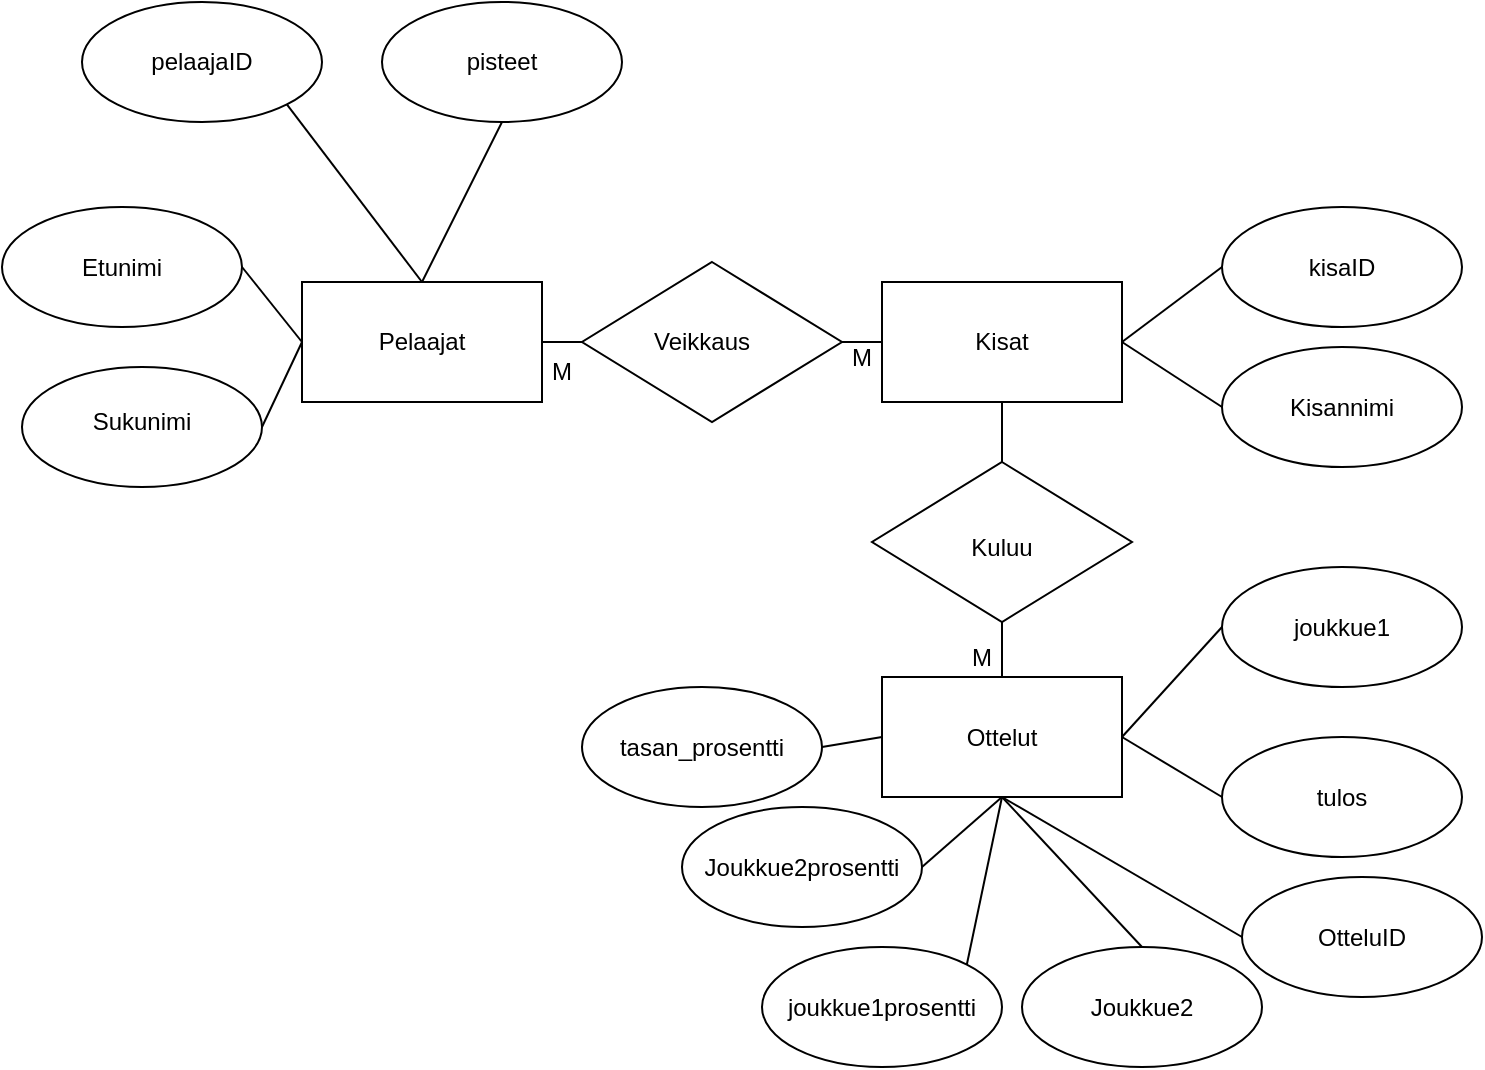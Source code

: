 <mxfile>
    <diagram id="_RTGqNRerQuPFqIfmM1y" name="Page-1">
        <mxGraphModel dx="992" dy="617" grid="1" gridSize="10" guides="1" tooltips="1" connect="1" arrows="1" fold="1" page="1" pageScale="1" pageWidth="827" pageHeight="1169" math="0" shadow="0">
            <root>
                <mxCell id="0"/>
                <mxCell id="1" parent="0"/>
                <mxCell id="YVTOUBuaeelvvUNHEdQm-3" value="" style="rounded=0;whiteSpace=wrap;html=1;" parent="1" vertex="1">
                    <mxGeometry x="500" y="150" width="120" height="60" as="geometry"/>
                </mxCell>
                <mxCell id="YVTOUBuaeelvvUNHEdQm-4" value="Kisat" style="text;html=1;strokeColor=none;fillColor=none;align=center;verticalAlign=middle;whiteSpace=wrap;rounded=0;" parent="1" vertex="1">
                    <mxGeometry x="530" y="165" width="60" height="30" as="geometry"/>
                </mxCell>
                <mxCell id="YVTOUBuaeelvvUNHEdQm-5" value="" style="rounded=0;whiteSpace=wrap;html=1;" parent="1" vertex="1">
                    <mxGeometry x="210" y="150" width="120" height="60" as="geometry"/>
                </mxCell>
                <mxCell id="YVTOUBuaeelvvUNHEdQm-6" value="Pelaajat" style="text;html=1;strokeColor=none;fillColor=none;align=center;verticalAlign=middle;whiteSpace=wrap;rounded=0;" parent="1" vertex="1">
                    <mxGeometry x="240" y="162.5" width="60" height="35" as="geometry"/>
                </mxCell>
                <mxCell id="YVTOUBuaeelvvUNHEdQm-7" value="" style="ellipse;whiteSpace=wrap;html=1;" parent="1" vertex="1">
                    <mxGeometry x="100" y="10" width="120" height="60" as="geometry"/>
                </mxCell>
                <mxCell id="YVTOUBuaeelvvUNHEdQm-8" value="pelaajaID" style="text;html=1;strokeColor=none;fillColor=none;align=center;verticalAlign=middle;whiteSpace=wrap;rounded=0;" parent="1" vertex="1">
                    <mxGeometry x="130" y="25" width="60" height="30" as="geometry"/>
                </mxCell>
                <mxCell id="YVTOUBuaeelvvUNHEdQm-9" value="" style="ellipse;whiteSpace=wrap;html=1;" parent="1" vertex="1">
                    <mxGeometry x="60" y="112.5" width="120" height="60" as="geometry"/>
                </mxCell>
                <mxCell id="YVTOUBuaeelvvUNHEdQm-10" value="Etunimi" style="text;html=1;strokeColor=none;fillColor=none;align=center;verticalAlign=middle;whiteSpace=wrap;rounded=0;" parent="1" vertex="1">
                    <mxGeometry x="90" y="127.5" width="60" height="30" as="geometry"/>
                </mxCell>
                <mxCell id="YVTOUBuaeelvvUNHEdQm-11" value="" style="ellipse;whiteSpace=wrap;html=1;" parent="1" vertex="1">
                    <mxGeometry x="70" y="192.5" width="120" height="60" as="geometry"/>
                </mxCell>
                <mxCell id="YVTOUBuaeelvvUNHEdQm-12" value="Sukunimi" style="text;html=1;strokeColor=none;fillColor=none;align=center;verticalAlign=middle;whiteSpace=wrap;rounded=0;" parent="1" vertex="1">
                    <mxGeometry x="100" y="207.5" width="60" height="25" as="geometry"/>
                </mxCell>
                <mxCell id="YVTOUBuaeelvvUNHEdQm-13" value="" style="ellipse;whiteSpace=wrap;html=1;" parent="1" vertex="1">
                    <mxGeometry x="670" y="112.5" width="120" height="60" as="geometry"/>
                </mxCell>
                <mxCell id="YVTOUBuaeelvvUNHEdQm-14" value="kisaID" style="text;html=1;strokeColor=none;fillColor=none;align=center;verticalAlign=middle;whiteSpace=wrap;rounded=0;" parent="1" vertex="1">
                    <mxGeometry x="700" y="127.5" width="60" height="30" as="geometry"/>
                </mxCell>
                <mxCell id="YVTOUBuaeelvvUNHEdQm-15" value="" style="rounded=0;whiteSpace=wrap;html=1;" parent="1" vertex="1">
                    <mxGeometry x="500" y="347.5" width="120" height="60" as="geometry"/>
                </mxCell>
                <mxCell id="YVTOUBuaeelvvUNHEdQm-16" value="Ottelut" style="text;html=1;strokeColor=none;fillColor=none;align=center;verticalAlign=middle;whiteSpace=wrap;rounded=0;" parent="1" vertex="1">
                    <mxGeometry x="530" y="362.5" width="60" height="30" as="geometry"/>
                </mxCell>
                <mxCell id="YVTOUBuaeelvvUNHEdQm-17" value="" style="ellipse;whiteSpace=wrap;html=1;" parent="1" vertex="1">
                    <mxGeometry x="670" y="292.5" width="120" height="60" as="geometry"/>
                </mxCell>
                <mxCell id="YVTOUBuaeelvvUNHEdQm-18" value="joukkue1" style="text;html=1;strokeColor=none;fillColor=none;align=center;verticalAlign=middle;whiteSpace=wrap;rounded=0;" parent="1" vertex="1">
                    <mxGeometry x="700" y="307.5" width="60" height="30" as="geometry"/>
                </mxCell>
                <mxCell id="YVTOUBuaeelvvUNHEdQm-19" value="" style="ellipse;whiteSpace=wrap;html=1;" parent="1" vertex="1">
                    <mxGeometry x="250" y="10" width="120" height="60" as="geometry"/>
                </mxCell>
                <mxCell id="YVTOUBuaeelvvUNHEdQm-20" value="pisteet" style="text;html=1;strokeColor=none;fillColor=none;align=center;verticalAlign=middle;whiteSpace=wrap;rounded=0;" parent="1" vertex="1">
                    <mxGeometry x="280" y="25" width="60" height="30" as="geometry"/>
                </mxCell>
                <mxCell id="YVTOUBuaeelvvUNHEdQm-21" value="" style="ellipse;whiteSpace=wrap;html=1;" parent="1" vertex="1">
                    <mxGeometry x="670" y="377.5" width="120" height="60" as="geometry"/>
                </mxCell>
                <mxCell id="YVTOUBuaeelvvUNHEdQm-22" value="tulos" style="text;html=1;strokeColor=none;fillColor=none;align=center;verticalAlign=middle;whiteSpace=wrap;rounded=0;" parent="1" vertex="1">
                    <mxGeometry x="700" y="392.5" width="60" height="30" as="geometry"/>
                </mxCell>
                <mxCell id="YVTOUBuaeelvvUNHEdQm-25" value="" style="ellipse;whiteSpace=wrap;html=1;" parent="1" vertex="1">
                    <mxGeometry x="670" y="182.5" width="120" height="60" as="geometry"/>
                </mxCell>
                <mxCell id="YVTOUBuaeelvvUNHEdQm-26" value="Kisannimi" style="text;html=1;strokeColor=none;fillColor=none;align=center;verticalAlign=middle;whiteSpace=wrap;rounded=0;" parent="1" vertex="1">
                    <mxGeometry x="700" y="197.5" width="60" height="30" as="geometry"/>
                </mxCell>
                <mxCell id="YVTOUBuaeelvvUNHEdQm-27" value="" style="ellipse;whiteSpace=wrap;html=1;" parent="1" vertex="1">
                    <mxGeometry x="680" y="447.5" width="120" height="60" as="geometry"/>
                </mxCell>
                <mxCell id="YVTOUBuaeelvvUNHEdQm-28" value="OtteluID" style="text;html=1;strokeColor=none;fillColor=none;align=center;verticalAlign=middle;whiteSpace=wrap;rounded=0;" parent="1" vertex="1">
                    <mxGeometry x="710" y="462.5" width="60" height="30" as="geometry"/>
                </mxCell>
                <mxCell id="YVTOUBuaeelvvUNHEdQm-29" value="" style="ellipse;whiteSpace=wrap;html=1;" parent="1" vertex="1">
                    <mxGeometry x="570" y="482.5" width="120" height="60" as="geometry"/>
                </mxCell>
                <mxCell id="YVTOUBuaeelvvUNHEdQm-30" value="Joukkue2" style="text;html=1;strokeColor=none;fillColor=none;align=center;verticalAlign=middle;whiteSpace=wrap;rounded=0;" parent="1" vertex="1">
                    <mxGeometry x="600" y="497.5" width="60" height="30" as="geometry"/>
                </mxCell>
                <mxCell id="YVTOUBuaeelvvUNHEdQm-31" value="" style="endArrow=none;html=1;rounded=0;entryX=0.5;entryY=1;entryDx=0;entryDy=0;exitX=0.5;exitY=0;exitDx=0;exitDy=0;" parent="1" source="YVTOUBuaeelvvUNHEdQm-5" target="YVTOUBuaeelvvUNHEdQm-19" edge="1">
                    <mxGeometry width="50" height="50" relative="1" as="geometry">
                        <mxPoint x="390" y="230" as="sourcePoint"/>
                        <mxPoint x="440" y="180" as="targetPoint"/>
                    </mxGeometry>
                </mxCell>
                <mxCell id="YVTOUBuaeelvvUNHEdQm-32" value="" style="endArrow=none;html=1;rounded=0;exitX=0.5;exitY=0;exitDx=0;exitDy=0;entryX=1;entryY=1;entryDx=0;entryDy=0;" parent="1" source="YVTOUBuaeelvvUNHEdQm-5" target="YVTOUBuaeelvvUNHEdQm-7" edge="1">
                    <mxGeometry width="50" height="50" relative="1" as="geometry">
                        <mxPoint x="390" y="230" as="sourcePoint"/>
                        <mxPoint x="440" y="180" as="targetPoint"/>
                    </mxGeometry>
                </mxCell>
                <mxCell id="YVTOUBuaeelvvUNHEdQm-33" value="" style="endArrow=none;html=1;rounded=0;entryX=1;entryY=0.5;entryDx=0;entryDy=0;exitX=0;exitY=0.5;exitDx=0;exitDy=0;" parent="1" source="YVTOUBuaeelvvUNHEdQm-5" target="YVTOUBuaeelvvUNHEdQm-9" edge="1">
                    <mxGeometry width="50" height="50" relative="1" as="geometry">
                        <mxPoint x="390" y="230" as="sourcePoint"/>
                        <mxPoint x="440" y="180" as="targetPoint"/>
                    </mxGeometry>
                </mxCell>
                <mxCell id="YVTOUBuaeelvvUNHEdQm-34" value="" style="endArrow=none;html=1;rounded=0;exitX=1;exitY=0.5;exitDx=0;exitDy=0;entryX=0;entryY=0.5;entryDx=0;entryDy=0;" parent="1" source="YVTOUBuaeelvvUNHEdQm-11" target="YVTOUBuaeelvvUNHEdQm-5" edge="1">
                    <mxGeometry width="50" height="50" relative="1" as="geometry">
                        <mxPoint x="390" y="202.5" as="sourcePoint"/>
                        <mxPoint x="190" y="180" as="targetPoint"/>
                    </mxGeometry>
                </mxCell>
                <mxCell id="YVTOUBuaeelvvUNHEdQm-36" value="" style="endArrow=none;html=1;rounded=0;entryX=0;entryY=0.5;entryDx=0;entryDy=0;exitX=1;exitY=0.5;exitDx=0;exitDy=0;" parent="1" source="YVTOUBuaeelvvUNHEdQm-3" target="YVTOUBuaeelvvUNHEdQm-13" edge="1">
                    <mxGeometry width="50" height="50" relative="1" as="geometry">
                        <mxPoint x="390" y="290" as="sourcePoint"/>
                        <mxPoint x="440" y="240" as="targetPoint"/>
                    </mxGeometry>
                </mxCell>
                <mxCell id="YVTOUBuaeelvvUNHEdQm-37" value="" style="endArrow=none;html=1;rounded=0;entryX=0;entryY=0.5;entryDx=0;entryDy=0;exitX=1;exitY=0.5;exitDx=0;exitDy=0;" parent="1" source="YVTOUBuaeelvvUNHEdQm-3" target="YVTOUBuaeelvvUNHEdQm-25" edge="1">
                    <mxGeometry width="50" height="50" relative="1" as="geometry">
                        <mxPoint x="390" y="290" as="sourcePoint"/>
                        <mxPoint x="440" y="240" as="targetPoint"/>
                    </mxGeometry>
                </mxCell>
                <mxCell id="YVTOUBuaeelvvUNHEdQm-38" value="" style="endArrow=none;html=1;rounded=0;entryX=0;entryY=0.5;entryDx=0;entryDy=0;exitX=1;exitY=0.5;exitDx=0;exitDy=0;" parent="1" source="YVTOUBuaeelvvUNHEdQm-15" target="YVTOUBuaeelvvUNHEdQm-17" edge="1">
                    <mxGeometry width="50" height="50" relative="1" as="geometry">
                        <mxPoint x="390" y="317.5" as="sourcePoint"/>
                        <mxPoint x="673.96" y="345.48" as="targetPoint"/>
                    </mxGeometry>
                </mxCell>
                <mxCell id="YVTOUBuaeelvvUNHEdQm-39" value="" style="endArrow=none;html=1;rounded=0;entryX=0;entryY=0.5;entryDx=0;entryDy=0;" parent="1" target="YVTOUBuaeelvvUNHEdQm-21" edge="1">
                    <mxGeometry width="50" height="50" relative="1" as="geometry">
                        <mxPoint x="620" y="377.5" as="sourcePoint"/>
                        <mxPoint x="440" y="267.5" as="targetPoint"/>
                    </mxGeometry>
                </mxCell>
                <mxCell id="YVTOUBuaeelvvUNHEdQm-40" value="" style="endArrow=none;html=1;rounded=0;entryX=0;entryY=0.5;entryDx=0;entryDy=0;exitX=0.5;exitY=1;exitDx=0;exitDy=0;" parent="1" source="YVTOUBuaeelvvUNHEdQm-15" target="YVTOUBuaeelvvUNHEdQm-27" edge="1">
                    <mxGeometry width="50" height="50" relative="1" as="geometry">
                        <mxPoint x="390" y="317.5" as="sourcePoint"/>
                        <mxPoint x="440" y="267.5" as="targetPoint"/>
                    </mxGeometry>
                </mxCell>
                <mxCell id="YVTOUBuaeelvvUNHEdQm-41" value="" style="endArrow=none;html=1;rounded=0;exitX=0.5;exitY=0;exitDx=0;exitDy=0;" parent="1" source="YVTOUBuaeelvvUNHEdQm-29" edge="1">
                    <mxGeometry width="50" height="50" relative="1" as="geometry">
                        <mxPoint x="530" y="457.5" as="sourcePoint"/>
                        <mxPoint x="560" y="407.5" as="targetPoint"/>
                    </mxGeometry>
                </mxCell>
                <mxCell id="YVTOUBuaeelvvUNHEdQm-43" value="" style="ellipse;whiteSpace=wrap;html=1;" parent="1" vertex="1">
                    <mxGeometry x="440" y="482.5" width="120" height="60" as="geometry"/>
                </mxCell>
                <mxCell id="YVTOUBuaeelvvUNHEdQm-44" value="joukkue1prosentti" style="text;html=1;strokeColor=none;fillColor=none;align=center;verticalAlign=middle;whiteSpace=wrap;rounded=0;" parent="1" vertex="1">
                    <mxGeometry x="470" y="497.5" width="60" height="30" as="geometry"/>
                </mxCell>
                <mxCell id="YVTOUBuaeelvvUNHEdQm-45" value="" style="ellipse;whiteSpace=wrap;html=1;" parent="1" vertex="1">
                    <mxGeometry x="400" y="412.5" width="120" height="60" as="geometry"/>
                </mxCell>
                <mxCell id="YVTOUBuaeelvvUNHEdQm-46" value="Joukkue2prosentti" style="text;html=1;strokeColor=none;fillColor=none;align=center;verticalAlign=middle;whiteSpace=wrap;rounded=0;" parent="1" vertex="1">
                    <mxGeometry x="430" y="427.5" width="60" height="30" as="geometry"/>
                </mxCell>
                <mxCell id="YVTOUBuaeelvvUNHEdQm-47" value="" style="endArrow=none;html=1;rounded=0;exitX=1;exitY=0;exitDx=0;exitDy=0;" parent="1" source="YVTOUBuaeelvvUNHEdQm-43" edge="1">
                    <mxGeometry width="50" height="50" relative="1" as="geometry">
                        <mxPoint x="390" y="317.5" as="sourcePoint"/>
                        <mxPoint x="560" y="407.5" as="targetPoint"/>
                    </mxGeometry>
                </mxCell>
                <mxCell id="YVTOUBuaeelvvUNHEdQm-48" value="" style="endArrow=none;html=1;rounded=0;entryX=0.5;entryY=1;entryDx=0;entryDy=0;exitX=1;exitY=0.5;exitDx=0;exitDy=0;" parent="1" source="YVTOUBuaeelvvUNHEdQm-45" target="YVTOUBuaeelvvUNHEdQm-15" edge="1">
                    <mxGeometry width="50" height="50" relative="1" as="geometry">
                        <mxPoint x="390" y="317.5" as="sourcePoint"/>
                        <mxPoint x="440" y="267.5" as="targetPoint"/>
                    </mxGeometry>
                </mxCell>
                <mxCell id="YVTOUBuaeelvvUNHEdQm-49" value="" style="ellipse;whiteSpace=wrap;html=1;" parent="1" vertex="1">
                    <mxGeometry x="350" y="352.5" width="120" height="60" as="geometry"/>
                </mxCell>
                <mxCell id="YVTOUBuaeelvvUNHEdQm-50" value="tasan_prosentti" style="text;html=1;strokeColor=none;fillColor=none;align=center;verticalAlign=middle;whiteSpace=wrap;rounded=0;" parent="1" vertex="1">
                    <mxGeometry x="380" y="367.5" width="60" height="30" as="geometry"/>
                </mxCell>
                <mxCell id="YVTOUBuaeelvvUNHEdQm-51" value="" style="endArrow=none;html=1;rounded=0;entryX=0;entryY=0.5;entryDx=0;entryDy=0;exitX=1;exitY=0.5;exitDx=0;exitDy=0;" parent="1" source="YVTOUBuaeelvvUNHEdQm-49" target="YVTOUBuaeelvvUNHEdQm-15" edge="1">
                    <mxGeometry width="50" height="50" relative="1" as="geometry">
                        <mxPoint x="390" y="317.5" as="sourcePoint"/>
                        <mxPoint x="440" y="267.5" as="targetPoint"/>
                    </mxGeometry>
                </mxCell>
                <mxCell id="YVTOUBuaeelvvUNHEdQm-52" value="" style="rhombus;whiteSpace=wrap;html=1;" parent="1" vertex="1">
                    <mxGeometry x="350" y="140" width="130" height="80" as="geometry"/>
                </mxCell>
                <mxCell id="YVTOUBuaeelvvUNHEdQm-53" value="Veikkaus" style="text;html=1;strokeColor=none;fillColor=none;align=center;verticalAlign=middle;whiteSpace=wrap;rounded=0;" parent="1" vertex="1">
                    <mxGeometry x="380" y="165" width="60" height="30" as="geometry"/>
                </mxCell>
                <mxCell id="YVTOUBuaeelvvUNHEdQm-54" value="" style="rhombus;whiteSpace=wrap;html=1;" parent="1" vertex="1">
                    <mxGeometry x="495" y="240" width="130" height="80" as="geometry"/>
                </mxCell>
                <mxCell id="YVTOUBuaeelvvUNHEdQm-55" value="Kuluu" style="text;html=1;strokeColor=none;fillColor=none;align=center;verticalAlign=middle;whiteSpace=wrap;rounded=0;" parent="1" vertex="1">
                    <mxGeometry x="530" y="267.5" width="60" height="30" as="geometry"/>
                </mxCell>
                <mxCell id="YVTOUBuaeelvvUNHEdQm-56" value="" style="endArrow=none;html=1;rounded=0;entryX=0;entryY=0.5;entryDx=0;entryDy=0;exitX=1;exitY=0.5;exitDx=0;exitDy=0;" parent="1" source="YVTOUBuaeelvvUNHEdQm-5" target="YVTOUBuaeelvvUNHEdQm-52" edge="1">
                    <mxGeometry width="50" height="50" relative="1" as="geometry">
                        <mxPoint x="390" y="230" as="sourcePoint"/>
                        <mxPoint x="440" y="180" as="targetPoint"/>
                    </mxGeometry>
                </mxCell>
                <mxCell id="YVTOUBuaeelvvUNHEdQm-57" value="" style="endArrow=none;html=1;rounded=0;entryX=0;entryY=0.5;entryDx=0;entryDy=0;exitX=1;exitY=0.5;exitDx=0;exitDy=0;" parent="1" source="YVTOUBuaeelvvUNHEdQm-52" target="YVTOUBuaeelvvUNHEdQm-3" edge="1">
                    <mxGeometry width="50" height="50" relative="1" as="geometry">
                        <mxPoint x="480" y="198" as="sourcePoint"/>
                        <mxPoint x="440" y="240" as="targetPoint"/>
                    </mxGeometry>
                </mxCell>
                <mxCell id="YVTOUBuaeelvvUNHEdQm-58" value="" style="endArrow=none;html=1;rounded=0;entryX=0.5;entryY=1;entryDx=0;entryDy=0;exitX=0.5;exitY=0;exitDx=0;exitDy=0;" parent="1" source="YVTOUBuaeelvvUNHEdQm-54" target="YVTOUBuaeelvvUNHEdQm-3" edge="1">
                    <mxGeometry width="50" height="50" relative="1" as="geometry">
                        <mxPoint x="400" y="250" as="sourcePoint"/>
                        <mxPoint x="450" y="200" as="targetPoint"/>
                    </mxGeometry>
                </mxCell>
                <mxCell id="YVTOUBuaeelvvUNHEdQm-59" value="" style="endArrow=none;html=1;rounded=0;entryX=0.5;entryY=1;entryDx=0;entryDy=0;exitX=0.5;exitY=0;exitDx=0;exitDy=0;" parent="1" source="YVTOUBuaeelvvUNHEdQm-15" target="YVTOUBuaeelvvUNHEdQm-54" edge="1">
                    <mxGeometry width="50" height="50" relative="1" as="geometry">
                        <mxPoint x="430" y="337.5" as="sourcePoint"/>
                        <mxPoint x="555" y="340" as="targetPoint"/>
                    </mxGeometry>
                </mxCell>
                <mxCell id="YVTOUBuaeelvvUNHEdQm-60" value="M" style="text;html=1;strokeColor=none;fillColor=none;align=center;verticalAlign=middle;whiteSpace=wrap;rounded=0;" parent="1" vertex="1">
                    <mxGeometry x="460" y="172.5" width="60" height="30" as="geometry"/>
                </mxCell>
                <mxCell id="YVTOUBuaeelvvUNHEdQm-62" value="M" style="text;html=1;strokeColor=none;fillColor=none;align=center;verticalAlign=middle;whiteSpace=wrap;rounded=0;" parent="1" vertex="1">
                    <mxGeometry x="310" y="180" width="60" height="30" as="geometry"/>
                </mxCell>
                <mxCell id="YVTOUBuaeelvvUNHEdQm-65" value="M" style="text;html=1;strokeColor=none;fillColor=none;align=center;verticalAlign=middle;whiteSpace=wrap;rounded=0;" parent="1" vertex="1">
                    <mxGeometry x="520" y="322.5" width="60" height="30" as="geometry"/>
                </mxCell>
            </root>
        </mxGraphModel>
    </diagram>
</mxfile>
